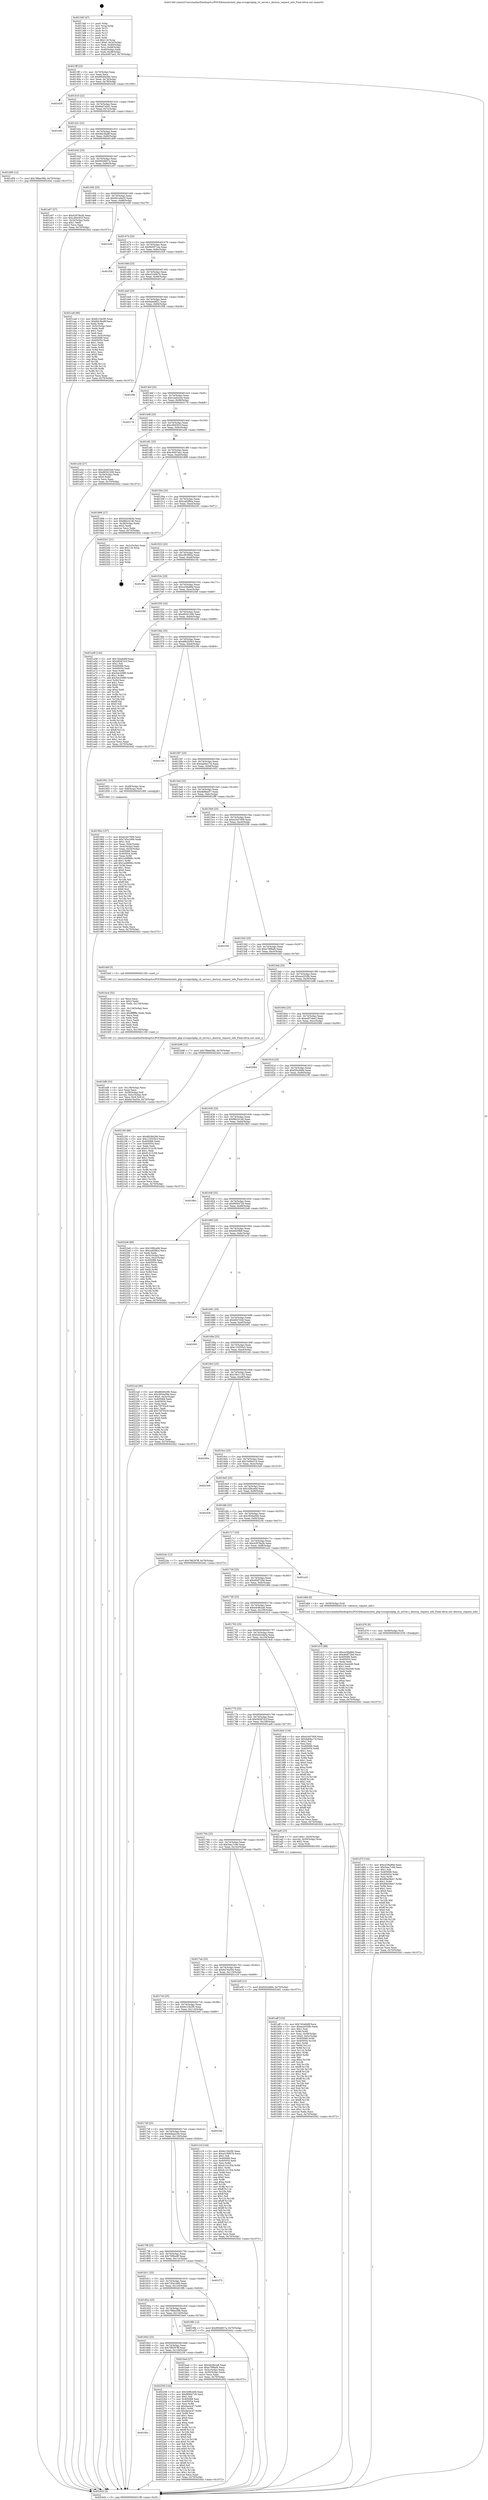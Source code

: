 digraph "0x4013d0" {
  label = "0x4013d0 (/mnt/c/Users/mathe/Desktop/tcc/POCII/binaries/extr_php-srcsapicliphp_cli_server.c_destroy_request_info_Final-ollvm.out::main(0))"
  labelloc = "t"
  node[shape=record]

  Entry [label="",width=0.3,height=0.3,shape=circle,fillcolor=black,style=filled]
  "0x4013ff" [label="{
     0x4013ff [23]\l
     | [instrs]\l
     &nbsp;&nbsp;0x4013ff \<+3\>: mov -0x70(%rbp),%eax\l
     &nbsp;&nbsp;0x401402 \<+2\>: mov %eax,%ecx\l
     &nbsp;&nbsp;0x401404 \<+6\>: sub $0x88284280,%ecx\l
     &nbsp;&nbsp;0x40140a \<+3\>: mov %eax,-0x74(%rbp)\l
     &nbsp;&nbsp;0x40140d \<+3\>: mov %ecx,-0x78(%rbp)\l
     &nbsp;&nbsp;0x401410 \<+6\>: je 0000000000402428 \<main+0x1058\>\l
  }"]
  "0x402428" [label="{
     0x402428\l
  }", style=dashed]
  "0x401416" [label="{
     0x401416 [22]\l
     | [instrs]\l
     &nbsp;&nbsp;0x401416 \<+5\>: jmp 000000000040141b \<main+0x4b\>\l
     &nbsp;&nbsp;0x40141b \<+3\>: mov -0x74(%rbp),%eax\l
     &nbsp;&nbsp;0x40141e \<+5\>: sub $0x8ad7a5d1,%eax\l
     &nbsp;&nbsp;0x401423 \<+3\>: mov %eax,-0x7c(%rbp)\l
     &nbsp;&nbsp;0x401426 \<+6\>: je 0000000000401e9c \<main+0xacc\>\l
  }"]
  Exit [label="",width=0.3,height=0.3,shape=circle,fillcolor=black,style=filled,peripheries=2]
  "0x401e9c" [label="{
     0x401e9c\l
  }", style=dashed]
  "0x40142c" [label="{
     0x40142c [22]\l
     | [instrs]\l
     &nbsp;&nbsp;0x40142c \<+5\>: jmp 0000000000401431 \<main+0x61\>\l
     &nbsp;&nbsp;0x401431 \<+3\>: mov -0x74(%rbp),%eax\l
     &nbsp;&nbsp;0x401434 \<+5\>: sub $0x8dc3ba9f,%eax\l
     &nbsp;&nbsp;0x401439 \<+3\>: mov %eax,-0x80(%rbp)\l
     &nbsp;&nbsp;0x40143c \<+6\>: je 0000000000401d09 \<main+0x939\>\l
  }"]
  "0x40185c" [label="{
     0x40185c\l
  }", style=dashed]
  "0x401d09" [label="{
     0x401d09 [12]\l
     | [instrs]\l
     &nbsp;&nbsp;0x401d09 \<+7\>: movl $0x788ee58b,-0x70(%rbp)\l
     &nbsp;&nbsp;0x401d10 \<+5\>: jmp 0000000000402442 \<main+0x1072\>\l
  }"]
  "0x401442" [label="{
     0x401442 [25]\l
     | [instrs]\l
     &nbsp;&nbsp;0x401442 \<+5\>: jmp 0000000000401447 \<main+0x77\>\l
     &nbsp;&nbsp;0x401447 \<+3\>: mov -0x74(%rbp),%eax\l
     &nbsp;&nbsp;0x40144a \<+5\>: sub $0x993d657a,%eax\l
     &nbsp;&nbsp;0x40144f \<+6\>: mov %eax,-0x84(%rbp)\l
     &nbsp;&nbsp;0x401455 \<+6\>: je 0000000000401a07 \<main+0x637\>\l
  }"]
  "0x402258" [label="{
     0x402258 [144]\l
     | [instrs]\l
     &nbsp;&nbsp;0x402258 \<+5\>: mov $0x32f6ce9d,%eax\l
     &nbsp;&nbsp;0x40225d \<+5\>: mov $0xf9564729,%ecx\l
     &nbsp;&nbsp;0x402262 \<+2\>: mov $0x1,%dl\l
     &nbsp;&nbsp;0x402264 \<+7\>: mov 0x405068,%esi\l
     &nbsp;&nbsp;0x40226b \<+7\>: mov 0x405054,%edi\l
     &nbsp;&nbsp;0x402272 \<+3\>: mov %esi,%r8d\l
     &nbsp;&nbsp;0x402275 \<+7\>: sub $0x4acec47,%r8d\l
     &nbsp;&nbsp;0x40227c \<+4\>: sub $0x1,%r8d\l
     &nbsp;&nbsp;0x402280 \<+7\>: add $0x4acec47,%r8d\l
     &nbsp;&nbsp;0x402287 \<+4\>: imul %r8d,%esi\l
     &nbsp;&nbsp;0x40228b \<+3\>: and $0x1,%esi\l
     &nbsp;&nbsp;0x40228e \<+3\>: cmp $0x0,%esi\l
     &nbsp;&nbsp;0x402291 \<+4\>: sete %r9b\l
     &nbsp;&nbsp;0x402295 \<+3\>: cmp $0xa,%edi\l
     &nbsp;&nbsp;0x402298 \<+4\>: setl %r10b\l
     &nbsp;&nbsp;0x40229c \<+3\>: mov %r9b,%r11b\l
     &nbsp;&nbsp;0x40229f \<+4\>: xor $0xff,%r11b\l
     &nbsp;&nbsp;0x4022a3 \<+3\>: mov %r10b,%bl\l
     &nbsp;&nbsp;0x4022a6 \<+3\>: xor $0xff,%bl\l
     &nbsp;&nbsp;0x4022a9 \<+3\>: xor $0x0,%dl\l
     &nbsp;&nbsp;0x4022ac \<+3\>: mov %r11b,%r14b\l
     &nbsp;&nbsp;0x4022af \<+4\>: and $0x0,%r14b\l
     &nbsp;&nbsp;0x4022b3 \<+3\>: and %dl,%r9b\l
     &nbsp;&nbsp;0x4022b6 \<+3\>: mov %bl,%r15b\l
     &nbsp;&nbsp;0x4022b9 \<+4\>: and $0x0,%r15b\l
     &nbsp;&nbsp;0x4022bd \<+3\>: and %dl,%r10b\l
     &nbsp;&nbsp;0x4022c0 \<+3\>: or %r9b,%r14b\l
     &nbsp;&nbsp;0x4022c3 \<+3\>: or %r10b,%r15b\l
     &nbsp;&nbsp;0x4022c6 \<+3\>: xor %r15b,%r14b\l
     &nbsp;&nbsp;0x4022c9 \<+3\>: or %bl,%r11b\l
     &nbsp;&nbsp;0x4022cc \<+4\>: xor $0xff,%r11b\l
     &nbsp;&nbsp;0x4022d0 \<+3\>: or $0x0,%dl\l
     &nbsp;&nbsp;0x4022d3 \<+3\>: and %dl,%r11b\l
     &nbsp;&nbsp;0x4022d6 \<+3\>: or %r11b,%r14b\l
     &nbsp;&nbsp;0x4022d9 \<+4\>: test $0x1,%r14b\l
     &nbsp;&nbsp;0x4022dd \<+3\>: cmovne %ecx,%eax\l
     &nbsp;&nbsp;0x4022e0 \<+3\>: mov %eax,-0x70(%rbp)\l
     &nbsp;&nbsp;0x4022e3 \<+5\>: jmp 0000000000402442 \<main+0x1072\>\l
  }"]
  "0x401a07" [label="{
     0x401a07 [27]\l
     | [instrs]\l
     &nbsp;&nbsp;0x401a07 \<+5\>: mov $0x42978a3b,%eax\l
     &nbsp;&nbsp;0x401a0c \<+5\>: mov $0xc494301f,%ecx\l
     &nbsp;&nbsp;0x401a11 \<+3\>: mov -0x34(%rbp),%edx\l
     &nbsp;&nbsp;0x401a14 \<+3\>: cmp $0x1,%edx\l
     &nbsp;&nbsp;0x401a17 \<+3\>: cmovl %ecx,%eax\l
     &nbsp;&nbsp;0x401a1a \<+3\>: mov %eax,-0x70(%rbp)\l
     &nbsp;&nbsp;0x401a1d \<+5\>: jmp 0000000000402442 \<main+0x1072\>\l
  }"]
  "0x40145b" [label="{
     0x40145b [25]\l
     | [instrs]\l
     &nbsp;&nbsp;0x40145b \<+5\>: jmp 0000000000401460 \<main+0x90\>\l
     &nbsp;&nbsp;0x401460 \<+3\>: mov -0x74(%rbp),%eax\l
     &nbsp;&nbsp;0x401463 \<+5\>: sub $0x9b1ebe35,%eax\l
     &nbsp;&nbsp;0x401468 \<+6\>: mov %eax,-0x88(%rbp)\l
     &nbsp;&nbsp;0x40146e \<+6\>: je 0000000000401e49 \<main+0xa79\>\l
  }"]
  "0x401d7f" [label="{
     0x401d7f [144]\l
     | [instrs]\l
     &nbsp;&nbsp;0x401d7f \<+5\>: mov $0xce38a86d,%eax\l
     &nbsp;&nbsp;0x401d84 \<+5\>: mov $0x5eac7c9d,%ecx\l
     &nbsp;&nbsp;0x401d89 \<+2\>: mov $0x1,%dl\l
     &nbsp;&nbsp;0x401d8b \<+7\>: mov 0x405068,%esi\l
     &nbsp;&nbsp;0x401d92 \<+8\>: mov 0x405054,%r8d\l
     &nbsp;&nbsp;0x401d9a \<+3\>: mov %esi,%r9d\l
     &nbsp;&nbsp;0x401d9d \<+7\>: sub $0x89a59e47,%r9d\l
     &nbsp;&nbsp;0x401da4 \<+4\>: sub $0x1,%r9d\l
     &nbsp;&nbsp;0x401da8 \<+7\>: add $0x89a59e47,%r9d\l
     &nbsp;&nbsp;0x401daf \<+4\>: imul %r9d,%esi\l
     &nbsp;&nbsp;0x401db3 \<+3\>: and $0x1,%esi\l
     &nbsp;&nbsp;0x401db6 \<+3\>: cmp $0x0,%esi\l
     &nbsp;&nbsp;0x401db9 \<+4\>: sete %r10b\l
     &nbsp;&nbsp;0x401dbd \<+4\>: cmp $0xa,%r8d\l
     &nbsp;&nbsp;0x401dc1 \<+4\>: setl %r11b\l
     &nbsp;&nbsp;0x401dc5 \<+3\>: mov %r10b,%bl\l
     &nbsp;&nbsp;0x401dc8 \<+3\>: xor $0xff,%bl\l
     &nbsp;&nbsp;0x401dcb \<+3\>: mov %r11b,%r14b\l
     &nbsp;&nbsp;0x401dce \<+4\>: xor $0xff,%r14b\l
     &nbsp;&nbsp;0x401dd2 \<+3\>: xor $0x0,%dl\l
     &nbsp;&nbsp;0x401dd5 \<+3\>: mov %bl,%r15b\l
     &nbsp;&nbsp;0x401dd8 \<+4\>: and $0x0,%r15b\l
     &nbsp;&nbsp;0x401ddc \<+3\>: and %dl,%r10b\l
     &nbsp;&nbsp;0x401ddf \<+3\>: mov %r14b,%r12b\l
     &nbsp;&nbsp;0x401de2 \<+4\>: and $0x0,%r12b\l
     &nbsp;&nbsp;0x401de6 \<+3\>: and %dl,%r11b\l
     &nbsp;&nbsp;0x401de9 \<+3\>: or %r10b,%r15b\l
     &nbsp;&nbsp;0x401dec \<+3\>: or %r11b,%r12b\l
     &nbsp;&nbsp;0x401def \<+3\>: xor %r12b,%r15b\l
     &nbsp;&nbsp;0x401df2 \<+3\>: or %r14b,%bl\l
     &nbsp;&nbsp;0x401df5 \<+3\>: xor $0xff,%bl\l
     &nbsp;&nbsp;0x401df8 \<+3\>: or $0x0,%dl\l
     &nbsp;&nbsp;0x401dfb \<+2\>: and %dl,%bl\l
     &nbsp;&nbsp;0x401dfd \<+3\>: or %bl,%r15b\l
     &nbsp;&nbsp;0x401e00 \<+4\>: test $0x1,%r15b\l
     &nbsp;&nbsp;0x401e04 \<+3\>: cmovne %ecx,%eax\l
     &nbsp;&nbsp;0x401e07 \<+3\>: mov %eax,-0x70(%rbp)\l
     &nbsp;&nbsp;0x401e0a \<+5\>: jmp 0000000000402442 \<main+0x1072\>\l
  }"]
  "0x401e49" [label="{
     0x401e49\l
  }", style=dashed]
  "0x401474" [label="{
     0x401474 [25]\l
     | [instrs]\l
     &nbsp;&nbsp;0x401474 \<+5\>: jmp 0000000000401479 \<main+0xa9\>\l
     &nbsp;&nbsp;0x401479 \<+3\>: mov -0x74(%rbp),%eax\l
     &nbsp;&nbsp;0x40147c \<+5\>: sub $0x9b2971ea,%eax\l
     &nbsp;&nbsp;0x401481 \<+6\>: mov %eax,-0x8c(%rbp)\l
     &nbsp;&nbsp;0x401487 \<+6\>: je 0000000000401f26 \<main+0xb56\>\l
  }"]
  "0x401d76" [label="{
     0x401d76 [9]\l
     | [instrs]\l
     &nbsp;&nbsp;0x401d76 \<+4\>: mov -0x58(%rbp),%rdi\l
     &nbsp;&nbsp;0x401d7a \<+5\>: call 0000000000401030 \<free@plt\>\l
     | [calls]\l
     &nbsp;&nbsp;0x401030 \{1\} (unknown)\l
  }"]
  "0x401f26" [label="{
     0x401f26\l
  }", style=dashed]
  "0x40148d" [label="{
     0x40148d [25]\l
     | [instrs]\l
     &nbsp;&nbsp;0x40148d \<+5\>: jmp 0000000000401492 \<main+0xc2\>\l
     &nbsp;&nbsp;0x401492 \<+3\>: mov -0x74(%rbp),%eax\l
     &nbsp;&nbsp;0x401495 \<+5\>: sub $0xa3160b7b,%eax\l
     &nbsp;&nbsp;0x40149a \<+6\>: mov %eax,-0x90(%rbp)\l
     &nbsp;&nbsp;0x4014a0 \<+6\>: je 0000000000401ca9 \<main+0x8d9\>\l
  }"]
  "0x401bf8" [label="{
     0x401bf8 [33]\l
     | [instrs]\l
     &nbsp;&nbsp;0x401bf8 \<+6\>: mov -0x138(%rbp),%ecx\l
     &nbsp;&nbsp;0x401bfe \<+3\>: imul %eax,%ecx\l
     &nbsp;&nbsp;0x401c01 \<+4\>: mov -0x58(%rbp),%r8\l
     &nbsp;&nbsp;0x401c05 \<+4\>: movslq -0x5c(%rbp),%r9\l
     &nbsp;&nbsp;0x401c09 \<+4\>: mov %ecx,(%r8,%r9,4)\l
     &nbsp;&nbsp;0x401c0d \<+7\>: movl $0x6a76a55e,-0x70(%rbp)\l
     &nbsp;&nbsp;0x401c14 \<+5\>: jmp 0000000000402442 \<main+0x1072\>\l
  }"]
  "0x401ca9" [label="{
     0x401ca9 [96]\l
     | [instrs]\l
     &nbsp;&nbsp;0x401ca9 \<+5\>: mov $0x6c15b2f0,%eax\l
     &nbsp;&nbsp;0x401cae \<+5\>: mov $0x8dc3ba9f,%ecx\l
     &nbsp;&nbsp;0x401cb3 \<+2\>: xor %edx,%edx\l
     &nbsp;&nbsp;0x401cb5 \<+3\>: mov -0x5c(%rbp),%esi\l
     &nbsp;&nbsp;0x401cb8 \<+2\>: mov %edx,%edi\l
     &nbsp;&nbsp;0x401cba \<+3\>: sub $0x1,%edi\l
     &nbsp;&nbsp;0x401cbd \<+2\>: sub %edi,%esi\l
     &nbsp;&nbsp;0x401cbf \<+3\>: mov %esi,-0x5c(%rbp)\l
     &nbsp;&nbsp;0x401cc2 \<+7\>: mov 0x405068,%esi\l
     &nbsp;&nbsp;0x401cc9 \<+7\>: mov 0x405054,%edi\l
     &nbsp;&nbsp;0x401cd0 \<+3\>: sub $0x1,%edx\l
     &nbsp;&nbsp;0x401cd3 \<+3\>: mov %esi,%r8d\l
     &nbsp;&nbsp;0x401cd6 \<+3\>: add %edx,%r8d\l
     &nbsp;&nbsp;0x401cd9 \<+4\>: imul %r8d,%esi\l
     &nbsp;&nbsp;0x401cdd \<+3\>: and $0x1,%esi\l
     &nbsp;&nbsp;0x401ce0 \<+3\>: cmp $0x0,%esi\l
     &nbsp;&nbsp;0x401ce3 \<+4\>: sete %r9b\l
     &nbsp;&nbsp;0x401ce7 \<+3\>: cmp $0xa,%edi\l
     &nbsp;&nbsp;0x401cea \<+4\>: setl %r10b\l
     &nbsp;&nbsp;0x401cee \<+3\>: mov %r9b,%r11b\l
     &nbsp;&nbsp;0x401cf1 \<+3\>: and %r10b,%r11b\l
     &nbsp;&nbsp;0x401cf4 \<+3\>: xor %r10b,%r9b\l
     &nbsp;&nbsp;0x401cf7 \<+3\>: or %r9b,%r11b\l
     &nbsp;&nbsp;0x401cfa \<+4\>: test $0x1,%r11b\l
     &nbsp;&nbsp;0x401cfe \<+3\>: cmovne %ecx,%eax\l
     &nbsp;&nbsp;0x401d01 \<+3\>: mov %eax,-0x70(%rbp)\l
     &nbsp;&nbsp;0x401d04 \<+5\>: jmp 0000000000402442 \<main+0x1072\>\l
  }"]
  "0x4014a6" [label="{
     0x4014a6 [25]\l
     | [instrs]\l
     &nbsp;&nbsp;0x4014a6 \<+5\>: jmp 00000000004014ab \<main+0xdb\>\l
     &nbsp;&nbsp;0x4014ab \<+3\>: mov -0x74(%rbp),%eax\l
     &nbsp;&nbsp;0x4014ae \<+5\>: sub $0xbaed4f21,%eax\l
     &nbsp;&nbsp;0x4014b3 \<+6\>: mov %eax,-0x94(%rbp)\l
     &nbsp;&nbsp;0x4014b9 \<+6\>: je 0000000000401f0b \<main+0xb3b\>\l
  }"]
  "0x401bc4" [label="{
     0x401bc4 [52]\l
     | [instrs]\l
     &nbsp;&nbsp;0x401bc4 \<+2\>: xor %ecx,%ecx\l
     &nbsp;&nbsp;0x401bc6 \<+5\>: mov $0x2,%edx\l
     &nbsp;&nbsp;0x401bcb \<+6\>: mov %edx,-0x134(%rbp)\l
     &nbsp;&nbsp;0x401bd1 \<+1\>: cltd\l
     &nbsp;&nbsp;0x401bd2 \<+6\>: mov -0x134(%rbp),%esi\l
     &nbsp;&nbsp;0x401bd8 \<+2\>: idiv %esi\l
     &nbsp;&nbsp;0x401bda \<+6\>: imul $0xfffffffe,%edx,%edx\l
     &nbsp;&nbsp;0x401be0 \<+2\>: mov %ecx,%edi\l
     &nbsp;&nbsp;0x401be2 \<+2\>: sub %edx,%edi\l
     &nbsp;&nbsp;0x401be4 \<+2\>: mov %ecx,%edx\l
     &nbsp;&nbsp;0x401be6 \<+3\>: sub $0x1,%edx\l
     &nbsp;&nbsp;0x401be9 \<+2\>: add %edx,%edi\l
     &nbsp;&nbsp;0x401beb \<+2\>: sub %edi,%ecx\l
     &nbsp;&nbsp;0x401bed \<+6\>: mov %ecx,-0x138(%rbp)\l
     &nbsp;&nbsp;0x401bf3 \<+5\>: call 0000000000401160 \<next_i\>\l
     | [calls]\l
     &nbsp;&nbsp;0x401160 \{1\} (/mnt/c/Users/mathe/Desktop/tcc/POCII/binaries/extr_php-srcsapicliphp_cli_server.c_destroy_request_info_Final-ollvm.out::next_i)\l
  }"]
  "0x401f0b" [label="{
     0x401f0b\l
  }", style=dashed]
  "0x4014bf" [label="{
     0x4014bf [25]\l
     | [instrs]\l
     &nbsp;&nbsp;0x4014bf \<+5\>: jmp 00000000004014c4 \<main+0xf4\>\l
     &nbsp;&nbsp;0x4014c4 \<+3\>: mov -0x74(%rbp),%eax\l
     &nbsp;&nbsp;0x4014c7 \<+5\>: sub $0xc2ed22e4,%eax\l
     &nbsp;&nbsp;0x4014cc \<+6\>: mov %eax,-0x98(%rbp)\l
     &nbsp;&nbsp;0x4014d2 \<+6\>: je 0000000000402178 \<main+0xda8\>\l
  }"]
  "0x401843" [label="{
     0x401843 [25]\l
     | [instrs]\l
     &nbsp;&nbsp;0x401843 \<+5\>: jmp 0000000000401848 \<main+0x478\>\l
     &nbsp;&nbsp;0x401848 \<+3\>: mov -0x74(%rbp),%eax\l
     &nbsp;&nbsp;0x40184b \<+5\>: sub $0x796297ff,%eax\l
     &nbsp;&nbsp;0x401850 \<+6\>: mov %eax,-0x128(%rbp)\l
     &nbsp;&nbsp;0x401856 \<+6\>: je 0000000000402258 \<main+0xe88\>\l
  }"]
  "0x402178" [label="{
     0x402178\l
  }", style=dashed]
  "0x4014d8" [label="{
     0x4014d8 [25]\l
     | [instrs]\l
     &nbsp;&nbsp;0x4014d8 \<+5\>: jmp 00000000004014dd \<main+0x10d\>\l
     &nbsp;&nbsp;0x4014dd \<+3\>: mov -0x74(%rbp),%eax\l
     &nbsp;&nbsp;0x4014e0 \<+5\>: sub $0xc494301f,%eax\l
     &nbsp;&nbsp;0x4014e5 \<+6\>: mov %eax,-0x9c(%rbp)\l
     &nbsp;&nbsp;0x4014eb \<+6\>: je 0000000000401a3d \<main+0x66d\>\l
  }"]
  "0x401ba4" [label="{
     0x401ba4 [27]\l
     | [instrs]\l
     &nbsp;&nbsp;0x401ba4 \<+5\>: mov $0x4dc9b2a8,%eax\l
     &nbsp;&nbsp;0x401ba9 \<+5\>: mov $0xe79f8af4,%ecx\l
     &nbsp;&nbsp;0x401bae \<+3\>: mov -0x5c(%rbp),%edx\l
     &nbsp;&nbsp;0x401bb1 \<+3\>: cmp -0x50(%rbp),%edx\l
     &nbsp;&nbsp;0x401bb4 \<+3\>: cmovl %ecx,%eax\l
     &nbsp;&nbsp;0x401bb7 \<+3\>: mov %eax,-0x70(%rbp)\l
     &nbsp;&nbsp;0x401bba \<+5\>: jmp 0000000000402442 \<main+0x1072\>\l
  }"]
  "0x401a3d" [label="{
     0x401a3d [27]\l
     | [instrs]\l
     &nbsp;&nbsp;0x401a3d \<+5\>: mov $0xc2ed22e4,%eax\l
     &nbsp;&nbsp;0x401a42 \<+5\>: mov $0xd9341206,%ecx\l
     &nbsp;&nbsp;0x401a47 \<+3\>: mov -0x34(%rbp),%edx\l
     &nbsp;&nbsp;0x401a4a \<+3\>: cmp $0x0,%edx\l
     &nbsp;&nbsp;0x401a4d \<+3\>: cmove %ecx,%eax\l
     &nbsp;&nbsp;0x401a50 \<+3\>: mov %eax,-0x70(%rbp)\l
     &nbsp;&nbsp;0x401a53 \<+5\>: jmp 0000000000402442 \<main+0x1072\>\l
  }"]
  "0x4014f1" [label="{
     0x4014f1 [25]\l
     | [instrs]\l
     &nbsp;&nbsp;0x4014f1 \<+5\>: jmp 00000000004014f6 \<main+0x126\>\l
     &nbsp;&nbsp;0x4014f6 \<+3\>: mov -0x74(%rbp),%eax\l
     &nbsp;&nbsp;0x4014f9 \<+5\>: sub $0xc9407ae2,%eax\l
     &nbsp;&nbsp;0x4014fe \<+6\>: mov %eax,-0xa0(%rbp)\l
     &nbsp;&nbsp;0x401504 \<+6\>: je 0000000000401898 \<main+0x4c8\>\l
  }"]
  "0x401aff" [label="{
     0x401aff [153]\l
     | [instrs]\l
     &nbsp;&nbsp;0x401aff \<+5\>: mov $0x7d2a649f,%ecx\l
     &nbsp;&nbsp;0x401b04 \<+5\>: mov $0xeca552fb,%edx\l
     &nbsp;&nbsp;0x401b09 \<+3\>: mov $0x1,%sil\l
     &nbsp;&nbsp;0x401b0c \<+3\>: xor %r8d,%r8d\l
     &nbsp;&nbsp;0x401b0f \<+4\>: mov %rax,-0x58(%rbp)\l
     &nbsp;&nbsp;0x401b13 \<+7\>: movl $0x0,-0x5c(%rbp)\l
     &nbsp;&nbsp;0x401b1a \<+8\>: mov 0x405068,%r9d\l
     &nbsp;&nbsp;0x401b22 \<+8\>: mov 0x405054,%r10d\l
     &nbsp;&nbsp;0x401b2a \<+4\>: sub $0x1,%r8d\l
     &nbsp;&nbsp;0x401b2e \<+3\>: mov %r9d,%r11d\l
     &nbsp;&nbsp;0x401b31 \<+3\>: add %r8d,%r11d\l
     &nbsp;&nbsp;0x401b34 \<+4\>: imul %r11d,%r9d\l
     &nbsp;&nbsp;0x401b38 \<+4\>: and $0x1,%r9d\l
     &nbsp;&nbsp;0x401b3c \<+4\>: cmp $0x0,%r9d\l
     &nbsp;&nbsp;0x401b40 \<+3\>: sete %bl\l
     &nbsp;&nbsp;0x401b43 \<+4\>: cmp $0xa,%r10d\l
     &nbsp;&nbsp;0x401b47 \<+4\>: setl %r14b\l
     &nbsp;&nbsp;0x401b4b \<+3\>: mov %bl,%r15b\l
     &nbsp;&nbsp;0x401b4e \<+4\>: xor $0xff,%r15b\l
     &nbsp;&nbsp;0x401b52 \<+3\>: mov %r14b,%r12b\l
     &nbsp;&nbsp;0x401b55 \<+4\>: xor $0xff,%r12b\l
     &nbsp;&nbsp;0x401b59 \<+4\>: xor $0x1,%sil\l
     &nbsp;&nbsp;0x401b5d \<+3\>: mov %r15b,%r13b\l
     &nbsp;&nbsp;0x401b60 \<+4\>: and $0xff,%r13b\l
     &nbsp;&nbsp;0x401b64 \<+3\>: and %sil,%bl\l
     &nbsp;&nbsp;0x401b67 \<+3\>: mov %r12b,%al\l
     &nbsp;&nbsp;0x401b6a \<+2\>: and $0xff,%al\l
     &nbsp;&nbsp;0x401b6c \<+3\>: and %sil,%r14b\l
     &nbsp;&nbsp;0x401b6f \<+3\>: or %bl,%r13b\l
     &nbsp;&nbsp;0x401b72 \<+3\>: or %r14b,%al\l
     &nbsp;&nbsp;0x401b75 \<+3\>: xor %al,%r13b\l
     &nbsp;&nbsp;0x401b78 \<+3\>: or %r12b,%r15b\l
     &nbsp;&nbsp;0x401b7b \<+4\>: xor $0xff,%r15b\l
     &nbsp;&nbsp;0x401b7f \<+4\>: or $0x1,%sil\l
     &nbsp;&nbsp;0x401b83 \<+3\>: and %sil,%r15b\l
     &nbsp;&nbsp;0x401b86 \<+3\>: or %r15b,%r13b\l
     &nbsp;&nbsp;0x401b89 \<+4\>: test $0x1,%r13b\l
     &nbsp;&nbsp;0x401b8d \<+3\>: cmovne %edx,%ecx\l
     &nbsp;&nbsp;0x401b90 \<+3\>: mov %ecx,-0x70(%rbp)\l
     &nbsp;&nbsp;0x401b93 \<+5\>: jmp 0000000000402442 \<main+0x1072\>\l
  }"]
  "0x401898" [label="{
     0x401898 [27]\l
     | [instrs]\l
     &nbsp;&nbsp;0x401898 \<+5\>: mov $0x54434b0a,%eax\l
     &nbsp;&nbsp;0x40189d \<+5\>: mov $0xf8b24146,%ecx\l
     &nbsp;&nbsp;0x4018a2 \<+3\>: mov -0x38(%rbp),%edx\l
     &nbsp;&nbsp;0x4018a5 \<+3\>: cmp $0x2,%edx\l
     &nbsp;&nbsp;0x4018a8 \<+3\>: cmovne %ecx,%eax\l
     &nbsp;&nbsp;0x4018ab \<+3\>: mov %eax,-0x70(%rbp)\l
     &nbsp;&nbsp;0x4018ae \<+5\>: jmp 0000000000402442 \<main+0x1072\>\l
  }"]
  "0x40150a" [label="{
     0x40150a [25]\l
     | [instrs]\l
     &nbsp;&nbsp;0x40150a \<+5\>: jmp 000000000040150f \<main+0x13f\>\l
     &nbsp;&nbsp;0x40150f \<+3\>: mov -0x74(%rbp),%eax\l
     &nbsp;&nbsp;0x401512 \<+5\>: sub $0xca82f8ca,%eax\l
     &nbsp;&nbsp;0x401517 \<+6\>: mov %eax,-0xa4(%rbp)\l
     &nbsp;&nbsp;0x40151d \<+6\>: je 0000000000402341 \<main+0xf71\>\l
  }"]
  "0x402442" [label="{
     0x402442 [5]\l
     | [instrs]\l
     &nbsp;&nbsp;0x402442 \<+5\>: jmp 00000000004013ff \<main+0x2f\>\l
  }"]
  "0x4013d0" [label="{
     0x4013d0 [47]\l
     | [instrs]\l
     &nbsp;&nbsp;0x4013d0 \<+1\>: push %rbp\l
     &nbsp;&nbsp;0x4013d1 \<+3\>: mov %rsp,%rbp\l
     &nbsp;&nbsp;0x4013d4 \<+2\>: push %r15\l
     &nbsp;&nbsp;0x4013d6 \<+2\>: push %r14\l
     &nbsp;&nbsp;0x4013d8 \<+2\>: push %r13\l
     &nbsp;&nbsp;0x4013da \<+2\>: push %r12\l
     &nbsp;&nbsp;0x4013dc \<+1\>: push %rbx\l
     &nbsp;&nbsp;0x4013dd \<+7\>: sub $0x118,%rsp\l
     &nbsp;&nbsp;0x4013e4 \<+7\>: movl $0x0,-0x3c(%rbp)\l
     &nbsp;&nbsp;0x4013eb \<+3\>: mov %edi,-0x40(%rbp)\l
     &nbsp;&nbsp;0x4013ee \<+4\>: mov %rsi,-0x48(%rbp)\l
     &nbsp;&nbsp;0x4013f2 \<+3\>: mov -0x40(%rbp),%edi\l
     &nbsp;&nbsp;0x4013f5 \<+3\>: mov %edi,-0x38(%rbp)\l
     &nbsp;&nbsp;0x4013f8 \<+7\>: movl $0xc9407ae2,-0x70(%rbp)\l
  }"]
  "0x40182a" [label="{
     0x40182a [25]\l
     | [instrs]\l
     &nbsp;&nbsp;0x40182a \<+5\>: jmp 000000000040182f \<main+0x45f\>\l
     &nbsp;&nbsp;0x40182f \<+3\>: mov -0x74(%rbp),%eax\l
     &nbsp;&nbsp;0x401832 \<+5\>: sub $0x788ee58b,%eax\l
     &nbsp;&nbsp;0x401837 \<+6\>: mov %eax,-0x124(%rbp)\l
     &nbsp;&nbsp;0x40183d \<+6\>: je 0000000000401ba4 \<main+0x7d4\>\l
  }"]
  "0x402341" [label="{
     0x402341 [21]\l
     | [instrs]\l
     &nbsp;&nbsp;0x402341 \<+3\>: mov -0x2c(%rbp),%eax\l
     &nbsp;&nbsp;0x402344 \<+7\>: add $0x118,%rsp\l
     &nbsp;&nbsp;0x40234b \<+1\>: pop %rbx\l
     &nbsp;&nbsp;0x40234c \<+2\>: pop %r12\l
     &nbsp;&nbsp;0x40234e \<+2\>: pop %r13\l
     &nbsp;&nbsp;0x402350 \<+2\>: pop %r14\l
     &nbsp;&nbsp;0x402352 \<+2\>: pop %r15\l
     &nbsp;&nbsp;0x402354 \<+1\>: pop %rbp\l
     &nbsp;&nbsp;0x402355 \<+1\>: ret\l
  }"]
  "0x401523" [label="{
     0x401523 [25]\l
     | [instrs]\l
     &nbsp;&nbsp;0x401523 \<+5\>: jmp 0000000000401528 \<main+0x158\>\l
     &nbsp;&nbsp;0x401528 \<+3\>: mov -0x74(%rbp),%eax\l
     &nbsp;&nbsp;0x40152b \<+5\>: sub $0xcd63f85a,%eax\l
     &nbsp;&nbsp;0x401530 \<+6\>: mov %eax,-0xa8(%rbp)\l
     &nbsp;&nbsp;0x401536 \<+6\>: je 000000000040216c \<main+0xd9c\>\l
  }"]
  "0x4019fb" [label="{
     0x4019fb [12]\l
     | [instrs]\l
     &nbsp;&nbsp;0x4019fb \<+7\>: movl $0x993d657a,-0x70(%rbp)\l
     &nbsp;&nbsp;0x401a02 \<+5\>: jmp 0000000000402442 \<main+0x1072\>\l
  }"]
  "0x40216c" [label="{
     0x40216c\l
  }", style=dashed]
  "0x40153c" [label="{
     0x40153c [25]\l
     | [instrs]\l
     &nbsp;&nbsp;0x40153c \<+5\>: jmp 0000000000401541 \<main+0x171\>\l
     &nbsp;&nbsp;0x401541 \<+3\>: mov -0x74(%rbp),%eax\l
     &nbsp;&nbsp;0x401544 \<+5\>: sub $0xce38a86d,%eax\l
     &nbsp;&nbsp;0x401549 \<+6\>: mov %eax,-0xac(%rbp)\l
     &nbsp;&nbsp;0x40154f \<+6\>: je 00000000004023bf \<main+0xfef\>\l
  }"]
  "0x401811" [label="{
     0x401811 [25]\l
     | [instrs]\l
     &nbsp;&nbsp;0x401811 \<+5\>: jmp 0000000000401816 \<main+0x446\>\l
     &nbsp;&nbsp;0x401816 \<+3\>: mov -0x74(%rbp),%eax\l
     &nbsp;&nbsp;0x401819 \<+5\>: sub $0x745a1066,%eax\l
     &nbsp;&nbsp;0x40181e \<+6\>: mov %eax,-0x120(%rbp)\l
     &nbsp;&nbsp;0x401824 \<+6\>: je 00000000004019fb \<main+0x62b\>\l
  }"]
  "0x4023bf" [label="{
     0x4023bf\l
  }", style=dashed]
  "0x401555" [label="{
     0x401555 [25]\l
     | [instrs]\l
     &nbsp;&nbsp;0x401555 \<+5\>: jmp 000000000040155a \<main+0x18a\>\l
     &nbsp;&nbsp;0x40155a \<+3\>: mov -0x74(%rbp),%eax\l
     &nbsp;&nbsp;0x40155d \<+5\>: sub $0xd9341206,%eax\l
     &nbsp;&nbsp;0x401562 \<+6\>: mov %eax,-0xb0(%rbp)\l
     &nbsp;&nbsp;0x401568 \<+6\>: je 0000000000401a58 \<main+0x688\>\l
  }"]
  "0x401f73" [label="{
     0x401f73\l
  }", style=dashed]
  "0x401a58" [label="{
     0x401a58 [144]\l
     | [instrs]\l
     &nbsp;&nbsp;0x401a58 \<+5\>: mov $0x7d2a649f,%eax\l
     &nbsp;&nbsp;0x401a5d \<+5\>: mov $0x58287d1f,%ecx\l
     &nbsp;&nbsp;0x401a62 \<+2\>: mov $0x1,%dl\l
     &nbsp;&nbsp;0x401a64 \<+7\>: mov 0x405068,%esi\l
     &nbsp;&nbsp;0x401a6b \<+7\>: mov 0x405054,%edi\l
     &nbsp;&nbsp;0x401a72 \<+3\>: mov %esi,%r8d\l
     &nbsp;&nbsp;0x401a75 \<+7\>: sub $0x5dc209f0,%r8d\l
     &nbsp;&nbsp;0x401a7c \<+4\>: sub $0x1,%r8d\l
     &nbsp;&nbsp;0x401a80 \<+7\>: add $0x5dc209f0,%r8d\l
     &nbsp;&nbsp;0x401a87 \<+4\>: imul %r8d,%esi\l
     &nbsp;&nbsp;0x401a8b \<+3\>: and $0x1,%esi\l
     &nbsp;&nbsp;0x401a8e \<+3\>: cmp $0x0,%esi\l
     &nbsp;&nbsp;0x401a91 \<+4\>: sete %r9b\l
     &nbsp;&nbsp;0x401a95 \<+3\>: cmp $0xa,%edi\l
     &nbsp;&nbsp;0x401a98 \<+4\>: setl %r10b\l
     &nbsp;&nbsp;0x401a9c \<+3\>: mov %r9b,%r11b\l
     &nbsp;&nbsp;0x401a9f \<+4\>: xor $0xff,%r11b\l
     &nbsp;&nbsp;0x401aa3 \<+3\>: mov %r10b,%bl\l
     &nbsp;&nbsp;0x401aa6 \<+3\>: xor $0xff,%bl\l
     &nbsp;&nbsp;0x401aa9 \<+3\>: xor $0x0,%dl\l
     &nbsp;&nbsp;0x401aac \<+3\>: mov %r11b,%r14b\l
     &nbsp;&nbsp;0x401aaf \<+4\>: and $0x0,%r14b\l
     &nbsp;&nbsp;0x401ab3 \<+3\>: and %dl,%r9b\l
     &nbsp;&nbsp;0x401ab6 \<+3\>: mov %bl,%r15b\l
     &nbsp;&nbsp;0x401ab9 \<+4\>: and $0x0,%r15b\l
     &nbsp;&nbsp;0x401abd \<+3\>: and %dl,%r10b\l
     &nbsp;&nbsp;0x401ac0 \<+3\>: or %r9b,%r14b\l
     &nbsp;&nbsp;0x401ac3 \<+3\>: or %r10b,%r15b\l
     &nbsp;&nbsp;0x401ac6 \<+3\>: xor %r15b,%r14b\l
     &nbsp;&nbsp;0x401ac9 \<+3\>: or %bl,%r11b\l
     &nbsp;&nbsp;0x401acc \<+4\>: xor $0xff,%r11b\l
     &nbsp;&nbsp;0x401ad0 \<+3\>: or $0x0,%dl\l
     &nbsp;&nbsp;0x401ad3 \<+3\>: and %dl,%r11b\l
     &nbsp;&nbsp;0x401ad6 \<+3\>: or %r11b,%r14b\l
     &nbsp;&nbsp;0x401ad9 \<+4\>: test $0x1,%r14b\l
     &nbsp;&nbsp;0x401add \<+3\>: cmovne %ecx,%eax\l
     &nbsp;&nbsp;0x401ae0 \<+3\>: mov %eax,-0x70(%rbp)\l
     &nbsp;&nbsp;0x401ae3 \<+5\>: jmp 0000000000402442 \<main+0x1072\>\l
  }"]
  "0x40156e" [label="{
     0x40156e [25]\l
     | [instrs]\l
     &nbsp;&nbsp;0x40156e \<+5\>: jmp 0000000000401573 \<main+0x1a3\>\l
     &nbsp;&nbsp;0x401573 \<+3\>: mov -0x74(%rbp),%eax\l
     &nbsp;&nbsp;0x401576 \<+5\>: sub $0xd9b2b5b3,%eax\l
     &nbsp;&nbsp;0x40157b \<+6\>: mov %eax,-0xb4(%rbp)\l
     &nbsp;&nbsp;0x401581 \<+6\>: je 0000000000402184 \<main+0xdb4\>\l
  }"]
  "0x4017f8" [label="{
     0x4017f8 [25]\l
     | [instrs]\l
     &nbsp;&nbsp;0x4017f8 \<+5\>: jmp 00000000004017fd \<main+0x42d\>\l
     &nbsp;&nbsp;0x4017fd \<+3\>: mov -0x74(%rbp),%eax\l
     &nbsp;&nbsp;0x401800 \<+5\>: sub $0x70f9ce9f,%eax\l
     &nbsp;&nbsp;0x401805 \<+6\>: mov %eax,-0x11c(%rbp)\l
     &nbsp;&nbsp;0x40180b \<+6\>: je 0000000000401f73 \<main+0xba3\>\l
  }"]
  "0x402184" [label="{
     0x402184\l
  }", style=dashed]
  "0x401587" [label="{
     0x401587 [25]\l
     | [instrs]\l
     &nbsp;&nbsp;0x401587 \<+5\>: jmp 000000000040158c \<main+0x1bc\>\l
     &nbsp;&nbsp;0x40158c \<+3\>: mov -0x74(%rbp),%eax\l
     &nbsp;&nbsp;0x40158f \<+5\>: sub $0xdab9a17d,%eax\l
     &nbsp;&nbsp;0x401594 \<+6\>: mov %eax,-0xb8(%rbp)\l
     &nbsp;&nbsp;0x40159a \<+6\>: je 0000000000401951 \<main+0x581\>\l
  }"]
  "0x4020fd" [label="{
     0x4020fd\l
  }", style=dashed]
  "0x401951" [label="{
     0x401951 [13]\l
     | [instrs]\l
     &nbsp;&nbsp;0x401951 \<+4\>: mov -0x48(%rbp),%rax\l
     &nbsp;&nbsp;0x401955 \<+4\>: mov 0x8(%rax),%rdi\l
     &nbsp;&nbsp;0x401959 \<+5\>: call 0000000000401060 \<atoi@plt\>\l
     | [calls]\l
     &nbsp;&nbsp;0x401060 \{1\} (unknown)\l
  }"]
  "0x4015a0" [label="{
     0x4015a0 [25]\l
     | [instrs]\l
     &nbsp;&nbsp;0x4015a0 \<+5\>: jmp 00000000004015a5 \<main+0x1d5\>\l
     &nbsp;&nbsp;0x4015a5 \<+3\>: mov -0x74(%rbp),%eax\l
     &nbsp;&nbsp;0x4015a8 \<+5\>: sub $0xdbf8ae57,%eax\l
     &nbsp;&nbsp;0x4015ad \<+6\>: mov %eax,-0xbc(%rbp)\l
     &nbsp;&nbsp;0x4015b3 \<+6\>: je 0000000000401ff9 \<main+0xc29\>\l
  }"]
  "0x4017df" [label="{
     0x4017df [25]\l
     | [instrs]\l
     &nbsp;&nbsp;0x4017df \<+5\>: jmp 00000000004017e4 \<main+0x414\>\l
     &nbsp;&nbsp;0x4017e4 \<+3\>: mov -0x74(%rbp),%eax\l
     &nbsp;&nbsp;0x4017e7 \<+5\>: sub $0x6deaa23b,%eax\l
     &nbsp;&nbsp;0x4017ec \<+6\>: mov %eax,-0x118(%rbp)\l
     &nbsp;&nbsp;0x4017f2 \<+6\>: je 00000000004020fd \<main+0xd2d\>\l
  }"]
  "0x401ff9" [label="{
     0x401ff9\l
  }", style=dashed]
  "0x4015b9" [label="{
     0x4015b9 [25]\l
     | [instrs]\l
     &nbsp;&nbsp;0x4015b9 \<+5\>: jmp 00000000004015be \<main+0x1ee\>\l
     &nbsp;&nbsp;0x4015be \<+3\>: mov -0x74(%rbp),%eax\l
     &nbsp;&nbsp;0x4015c1 \<+5\>: sub $0xe2447009,%eax\l
     &nbsp;&nbsp;0x4015c6 \<+6\>: mov %eax,-0xc0(%rbp)\l
     &nbsp;&nbsp;0x4015cc \<+6\>: je 0000000000402356 \<main+0xf86\>\l
  }"]
  "0x4023a0" [label="{
     0x4023a0\l
  }", style=dashed]
  "0x402356" [label="{
     0x402356\l
  }", style=dashed]
  "0x4015d2" [label="{
     0x4015d2 [25]\l
     | [instrs]\l
     &nbsp;&nbsp;0x4015d2 \<+5\>: jmp 00000000004015d7 \<main+0x207\>\l
     &nbsp;&nbsp;0x4015d7 \<+3\>: mov -0x74(%rbp),%eax\l
     &nbsp;&nbsp;0x4015da \<+5\>: sub $0xe79f8af4,%eax\l
     &nbsp;&nbsp;0x4015df \<+6\>: mov %eax,-0xc4(%rbp)\l
     &nbsp;&nbsp;0x4015e5 \<+6\>: je 0000000000401bbf \<main+0x7ef\>\l
  }"]
  "0x4017c6" [label="{
     0x4017c6 [25]\l
     | [instrs]\l
     &nbsp;&nbsp;0x4017c6 \<+5\>: jmp 00000000004017cb \<main+0x3fb\>\l
     &nbsp;&nbsp;0x4017cb \<+3\>: mov -0x74(%rbp),%eax\l
     &nbsp;&nbsp;0x4017ce \<+5\>: sub $0x6c15b2f0,%eax\l
     &nbsp;&nbsp;0x4017d3 \<+6\>: mov %eax,-0x114(%rbp)\l
     &nbsp;&nbsp;0x4017d9 \<+6\>: je 00000000004023a0 \<main+0xfd0\>\l
  }"]
  "0x401bbf" [label="{
     0x401bbf [5]\l
     | [instrs]\l
     &nbsp;&nbsp;0x401bbf \<+5\>: call 0000000000401160 \<next_i\>\l
     | [calls]\l
     &nbsp;&nbsp;0x401160 \{1\} (/mnt/c/Users/mathe/Desktop/tcc/POCII/binaries/extr_php-srcsapicliphp_cli_server.c_destroy_request_info_Final-ollvm.out::next_i)\l
  }"]
  "0x4015eb" [label="{
     0x4015eb [25]\l
     | [instrs]\l
     &nbsp;&nbsp;0x4015eb \<+5\>: jmp 00000000004015f0 \<main+0x220\>\l
     &nbsp;&nbsp;0x4015f0 \<+3\>: mov -0x74(%rbp),%eax\l
     &nbsp;&nbsp;0x4015f3 \<+5\>: sub $0xeca552fb,%eax\l
     &nbsp;&nbsp;0x4015f8 \<+6\>: mov %eax,-0xc8(%rbp)\l
     &nbsp;&nbsp;0x4015fe \<+6\>: je 0000000000401b98 \<main+0x7c8\>\l
  }"]
  "0x401c19" [label="{
     0x401c19 [144]\l
     | [instrs]\l
     &nbsp;&nbsp;0x401c19 \<+5\>: mov $0x6c15b2f0,%eax\l
     &nbsp;&nbsp;0x401c1e \<+5\>: mov $0xa3160b7b,%ecx\l
     &nbsp;&nbsp;0x401c23 \<+2\>: mov $0x1,%dl\l
     &nbsp;&nbsp;0x401c25 \<+7\>: mov 0x405068,%esi\l
     &nbsp;&nbsp;0x401c2c \<+7\>: mov 0x405054,%edi\l
     &nbsp;&nbsp;0x401c33 \<+3\>: mov %esi,%r8d\l
     &nbsp;&nbsp;0x401c36 \<+7\>: add $0x4c141354,%r8d\l
     &nbsp;&nbsp;0x401c3d \<+4\>: sub $0x1,%r8d\l
     &nbsp;&nbsp;0x401c41 \<+7\>: sub $0x4c141354,%r8d\l
     &nbsp;&nbsp;0x401c48 \<+4\>: imul %r8d,%esi\l
     &nbsp;&nbsp;0x401c4c \<+3\>: and $0x1,%esi\l
     &nbsp;&nbsp;0x401c4f \<+3\>: cmp $0x0,%esi\l
     &nbsp;&nbsp;0x401c52 \<+4\>: sete %r9b\l
     &nbsp;&nbsp;0x401c56 \<+3\>: cmp $0xa,%edi\l
     &nbsp;&nbsp;0x401c59 \<+4\>: setl %r10b\l
     &nbsp;&nbsp;0x401c5d \<+3\>: mov %r9b,%r11b\l
     &nbsp;&nbsp;0x401c60 \<+4\>: xor $0xff,%r11b\l
     &nbsp;&nbsp;0x401c64 \<+3\>: mov %r10b,%bl\l
     &nbsp;&nbsp;0x401c67 \<+3\>: xor $0xff,%bl\l
     &nbsp;&nbsp;0x401c6a \<+3\>: xor $0x1,%dl\l
     &nbsp;&nbsp;0x401c6d \<+3\>: mov %r11b,%r14b\l
     &nbsp;&nbsp;0x401c70 \<+4\>: and $0xff,%r14b\l
     &nbsp;&nbsp;0x401c74 \<+3\>: and %dl,%r9b\l
     &nbsp;&nbsp;0x401c77 \<+3\>: mov %bl,%r15b\l
     &nbsp;&nbsp;0x401c7a \<+4\>: and $0xff,%r15b\l
     &nbsp;&nbsp;0x401c7e \<+3\>: and %dl,%r10b\l
     &nbsp;&nbsp;0x401c81 \<+3\>: or %r9b,%r14b\l
     &nbsp;&nbsp;0x401c84 \<+3\>: or %r10b,%r15b\l
     &nbsp;&nbsp;0x401c87 \<+3\>: xor %r15b,%r14b\l
     &nbsp;&nbsp;0x401c8a \<+3\>: or %bl,%r11b\l
     &nbsp;&nbsp;0x401c8d \<+4\>: xor $0xff,%r11b\l
     &nbsp;&nbsp;0x401c91 \<+3\>: or $0x1,%dl\l
     &nbsp;&nbsp;0x401c94 \<+3\>: and %dl,%r11b\l
     &nbsp;&nbsp;0x401c97 \<+3\>: or %r11b,%r14b\l
     &nbsp;&nbsp;0x401c9a \<+4\>: test $0x1,%r14b\l
     &nbsp;&nbsp;0x401c9e \<+3\>: cmovne %ecx,%eax\l
     &nbsp;&nbsp;0x401ca1 \<+3\>: mov %eax,-0x70(%rbp)\l
     &nbsp;&nbsp;0x401ca4 \<+5\>: jmp 0000000000402442 \<main+0x1072\>\l
  }"]
  "0x401b98" [label="{
     0x401b98 [12]\l
     | [instrs]\l
     &nbsp;&nbsp;0x401b98 \<+7\>: movl $0x788ee58b,-0x70(%rbp)\l
     &nbsp;&nbsp;0x401b9f \<+5\>: jmp 0000000000402442 \<main+0x1072\>\l
  }"]
  "0x401604" [label="{
     0x401604 [25]\l
     | [instrs]\l
     &nbsp;&nbsp;0x401604 \<+5\>: jmp 0000000000401609 \<main+0x239\>\l
     &nbsp;&nbsp;0x401609 \<+3\>: mov -0x74(%rbp),%eax\l
     &nbsp;&nbsp;0x40160c \<+5\>: sub $0xed07ebe3,%eax\l
     &nbsp;&nbsp;0x401611 \<+6\>: mov %eax,-0xcc(%rbp)\l
     &nbsp;&nbsp;0x401617 \<+6\>: je 000000000040206d \<main+0xc9d\>\l
  }"]
  "0x4017ad" [label="{
     0x4017ad [25]\l
     | [instrs]\l
     &nbsp;&nbsp;0x4017ad \<+5\>: jmp 00000000004017b2 \<main+0x3e2\>\l
     &nbsp;&nbsp;0x4017b2 \<+3\>: mov -0x74(%rbp),%eax\l
     &nbsp;&nbsp;0x4017b5 \<+5\>: sub $0x6a76a55e,%eax\l
     &nbsp;&nbsp;0x4017ba \<+6\>: mov %eax,-0x110(%rbp)\l
     &nbsp;&nbsp;0x4017c0 \<+6\>: je 0000000000401c19 \<main+0x849\>\l
  }"]
  "0x40206d" [label="{
     0x40206d\l
  }", style=dashed]
  "0x40161d" [label="{
     0x40161d [25]\l
     | [instrs]\l
     &nbsp;&nbsp;0x40161d \<+5\>: jmp 0000000000401622 \<main+0x252\>\l
     &nbsp;&nbsp;0x401622 \<+3\>: mov -0x74(%rbp),%eax\l
     &nbsp;&nbsp;0x401625 \<+5\>: sub $0xf20cd484,%eax\l
     &nbsp;&nbsp;0x40162a \<+6\>: mov %eax,-0xd0(%rbp)\l
     &nbsp;&nbsp;0x401630 \<+6\>: je 0000000000402195 \<main+0xdc5\>\l
  }"]
  "0x401e0f" [label="{
     0x401e0f [12]\l
     | [instrs]\l
     &nbsp;&nbsp;0x401e0f \<+7\>: movl $0xf20cd484,-0x70(%rbp)\l
     &nbsp;&nbsp;0x401e16 \<+5\>: jmp 0000000000402442 \<main+0x1072\>\l
  }"]
  "0x402195" [label="{
     0x402195 [88]\l
     | [instrs]\l
     &nbsp;&nbsp;0x402195 \<+5\>: mov $0x88284280,%eax\l
     &nbsp;&nbsp;0x40219a \<+5\>: mov $0x110555e3,%ecx\l
     &nbsp;&nbsp;0x40219f \<+7\>: mov 0x405068,%edx\l
     &nbsp;&nbsp;0x4021a6 \<+7\>: mov 0x405054,%esi\l
     &nbsp;&nbsp;0x4021ad \<+2\>: mov %edx,%edi\l
     &nbsp;&nbsp;0x4021af \<+6\>: add $0x91412c58,%edi\l
     &nbsp;&nbsp;0x4021b5 \<+3\>: sub $0x1,%edi\l
     &nbsp;&nbsp;0x4021b8 \<+6\>: sub $0x91412c58,%edi\l
     &nbsp;&nbsp;0x4021be \<+3\>: imul %edi,%edx\l
     &nbsp;&nbsp;0x4021c1 \<+3\>: and $0x1,%edx\l
     &nbsp;&nbsp;0x4021c4 \<+3\>: cmp $0x0,%edx\l
     &nbsp;&nbsp;0x4021c7 \<+4\>: sete %r8b\l
     &nbsp;&nbsp;0x4021cb \<+3\>: cmp $0xa,%esi\l
     &nbsp;&nbsp;0x4021ce \<+4\>: setl %r9b\l
     &nbsp;&nbsp;0x4021d2 \<+3\>: mov %r8b,%r10b\l
     &nbsp;&nbsp;0x4021d5 \<+3\>: and %r9b,%r10b\l
     &nbsp;&nbsp;0x4021d8 \<+3\>: xor %r9b,%r8b\l
     &nbsp;&nbsp;0x4021db \<+3\>: or %r8b,%r10b\l
     &nbsp;&nbsp;0x4021de \<+4\>: test $0x1,%r10b\l
     &nbsp;&nbsp;0x4021e2 \<+3\>: cmovne %ecx,%eax\l
     &nbsp;&nbsp;0x4021e5 \<+3\>: mov %eax,-0x70(%rbp)\l
     &nbsp;&nbsp;0x4021e8 \<+5\>: jmp 0000000000402442 \<main+0x1072\>\l
  }"]
  "0x401636" [label="{
     0x401636 [25]\l
     | [instrs]\l
     &nbsp;&nbsp;0x401636 \<+5\>: jmp 000000000040163b \<main+0x26b\>\l
     &nbsp;&nbsp;0x40163b \<+3\>: mov -0x74(%rbp),%eax\l
     &nbsp;&nbsp;0x40163e \<+5\>: sub $0xf8b24146,%eax\l
     &nbsp;&nbsp;0x401643 \<+6\>: mov %eax,-0xd4(%rbp)\l
     &nbsp;&nbsp;0x401649 \<+6\>: je 00000000004018b3 \<main+0x4e3\>\l
  }"]
  "0x401794" [label="{
     0x401794 [25]\l
     | [instrs]\l
     &nbsp;&nbsp;0x401794 \<+5\>: jmp 0000000000401799 \<main+0x3c9\>\l
     &nbsp;&nbsp;0x401799 \<+3\>: mov -0x74(%rbp),%eax\l
     &nbsp;&nbsp;0x40179c \<+5\>: sub $0x5eac7c9d,%eax\l
     &nbsp;&nbsp;0x4017a1 \<+6\>: mov %eax,-0x10c(%rbp)\l
     &nbsp;&nbsp;0x4017a7 \<+6\>: je 0000000000401e0f \<main+0xa3f\>\l
  }"]
  "0x4018b3" [label="{
     0x4018b3\l
  }", style=dashed]
  "0x40164f" [label="{
     0x40164f [25]\l
     | [instrs]\l
     &nbsp;&nbsp;0x40164f \<+5\>: jmp 0000000000401654 \<main+0x284\>\l
     &nbsp;&nbsp;0x401654 \<+3\>: mov -0x74(%rbp),%eax\l
     &nbsp;&nbsp;0x401657 \<+5\>: sub $0xf9564729,%eax\l
     &nbsp;&nbsp;0x40165c \<+6\>: mov %eax,-0xd8(%rbp)\l
     &nbsp;&nbsp;0x401662 \<+6\>: je 00000000004022e8 \<main+0xf18\>\l
  }"]
  "0x401ae8" [label="{
     0x401ae8 [23]\l
     | [instrs]\l
     &nbsp;&nbsp;0x401ae8 \<+7\>: movl $0x1,-0x50(%rbp)\l
     &nbsp;&nbsp;0x401aef \<+4\>: movslq -0x50(%rbp),%rax\l
     &nbsp;&nbsp;0x401af3 \<+4\>: shl $0x2,%rax\l
     &nbsp;&nbsp;0x401af7 \<+3\>: mov %rax,%rdi\l
     &nbsp;&nbsp;0x401afa \<+5\>: call 0000000000401050 \<malloc@plt\>\l
     | [calls]\l
     &nbsp;&nbsp;0x401050 \{1\} (unknown)\l
  }"]
  "0x4022e8" [label="{
     0x4022e8 [89]\l
     | [instrs]\l
     &nbsp;&nbsp;0x4022e8 \<+5\>: mov $0x32f6ce9d,%eax\l
     &nbsp;&nbsp;0x4022ed \<+5\>: mov $0xca82f8ca,%ecx\l
     &nbsp;&nbsp;0x4022f2 \<+2\>: xor %edx,%edx\l
     &nbsp;&nbsp;0x4022f4 \<+3\>: mov -0x3c(%rbp),%esi\l
     &nbsp;&nbsp;0x4022f7 \<+3\>: mov %esi,-0x2c(%rbp)\l
     &nbsp;&nbsp;0x4022fa \<+7\>: mov 0x405068,%esi\l
     &nbsp;&nbsp;0x402301 \<+7\>: mov 0x405054,%edi\l
     &nbsp;&nbsp;0x402308 \<+3\>: sub $0x1,%edx\l
     &nbsp;&nbsp;0x40230b \<+3\>: mov %esi,%r8d\l
     &nbsp;&nbsp;0x40230e \<+3\>: add %edx,%r8d\l
     &nbsp;&nbsp;0x402311 \<+4\>: imul %r8d,%esi\l
     &nbsp;&nbsp;0x402315 \<+3\>: and $0x1,%esi\l
     &nbsp;&nbsp;0x402318 \<+3\>: cmp $0x0,%esi\l
     &nbsp;&nbsp;0x40231b \<+4\>: sete %r9b\l
     &nbsp;&nbsp;0x40231f \<+3\>: cmp $0xa,%edi\l
     &nbsp;&nbsp;0x402322 \<+4\>: setl %r10b\l
     &nbsp;&nbsp;0x402326 \<+3\>: mov %r9b,%r11b\l
     &nbsp;&nbsp;0x402329 \<+3\>: and %r10b,%r11b\l
     &nbsp;&nbsp;0x40232c \<+3\>: xor %r10b,%r9b\l
     &nbsp;&nbsp;0x40232f \<+3\>: or %r9b,%r11b\l
     &nbsp;&nbsp;0x402332 \<+4\>: test $0x1,%r11b\l
     &nbsp;&nbsp;0x402336 \<+3\>: cmovne %ecx,%eax\l
     &nbsp;&nbsp;0x402339 \<+3\>: mov %eax,-0x70(%rbp)\l
     &nbsp;&nbsp;0x40233c \<+5\>: jmp 0000000000402442 \<main+0x1072\>\l
  }"]
  "0x401668" [label="{
     0x401668 [25]\l
     | [instrs]\l
     &nbsp;&nbsp;0x401668 \<+5\>: jmp 000000000040166d \<main+0x29d\>\l
     &nbsp;&nbsp;0x40166d \<+3\>: mov -0x74(%rbp),%eax\l
     &nbsp;&nbsp;0x401670 \<+5\>: sub $0x9405fb9,%eax\l
     &nbsp;&nbsp;0x401675 \<+6\>: mov %eax,-0xdc(%rbp)\l
     &nbsp;&nbsp;0x40167b \<+6\>: je 0000000000401e1b \<main+0xa4b\>\l
  }"]
  "0x40195e" [label="{
     0x40195e [157]\l
     | [instrs]\l
     &nbsp;&nbsp;0x40195e \<+5\>: mov $0xe2447009,%ecx\l
     &nbsp;&nbsp;0x401963 \<+5\>: mov $0x745a1066,%edx\l
     &nbsp;&nbsp;0x401968 \<+3\>: mov $0x1,%sil\l
     &nbsp;&nbsp;0x40196b \<+3\>: mov %eax,-0x4c(%rbp)\l
     &nbsp;&nbsp;0x40196e \<+3\>: mov -0x4c(%rbp),%eax\l
     &nbsp;&nbsp;0x401971 \<+3\>: mov %eax,-0x34(%rbp)\l
     &nbsp;&nbsp;0x401974 \<+7\>: mov 0x405068,%eax\l
     &nbsp;&nbsp;0x40197b \<+8\>: mov 0x405054,%r8d\l
     &nbsp;&nbsp;0x401983 \<+3\>: mov %eax,%r9d\l
     &nbsp;&nbsp;0x401986 \<+7\>: sub $0x1a48896c,%r9d\l
     &nbsp;&nbsp;0x40198d \<+4\>: sub $0x1,%r9d\l
     &nbsp;&nbsp;0x401991 \<+7\>: add $0x1a48896c,%r9d\l
     &nbsp;&nbsp;0x401998 \<+4\>: imul %r9d,%eax\l
     &nbsp;&nbsp;0x40199c \<+3\>: and $0x1,%eax\l
     &nbsp;&nbsp;0x40199f \<+3\>: cmp $0x0,%eax\l
     &nbsp;&nbsp;0x4019a2 \<+4\>: sete %r10b\l
     &nbsp;&nbsp;0x4019a6 \<+4\>: cmp $0xa,%r8d\l
     &nbsp;&nbsp;0x4019aa \<+4\>: setl %r11b\l
     &nbsp;&nbsp;0x4019ae \<+3\>: mov %r10b,%bl\l
     &nbsp;&nbsp;0x4019b1 \<+3\>: xor $0xff,%bl\l
     &nbsp;&nbsp;0x4019b4 \<+3\>: mov %r11b,%r14b\l
     &nbsp;&nbsp;0x4019b7 \<+4\>: xor $0xff,%r14b\l
     &nbsp;&nbsp;0x4019bb \<+4\>: xor $0x0,%sil\l
     &nbsp;&nbsp;0x4019bf \<+3\>: mov %bl,%r15b\l
     &nbsp;&nbsp;0x4019c2 \<+4\>: and $0x0,%r15b\l
     &nbsp;&nbsp;0x4019c6 \<+3\>: and %sil,%r10b\l
     &nbsp;&nbsp;0x4019c9 \<+3\>: mov %r14b,%r12b\l
     &nbsp;&nbsp;0x4019cc \<+4\>: and $0x0,%r12b\l
     &nbsp;&nbsp;0x4019d0 \<+3\>: and %sil,%r11b\l
     &nbsp;&nbsp;0x4019d3 \<+3\>: or %r10b,%r15b\l
     &nbsp;&nbsp;0x4019d6 \<+3\>: or %r11b,%r12b\l
     &nbsp;&nbsp;0x4019d9 \<+3\>: xor %r12b,%r15b\l
     &nbsp;&nbsp;0x4019dc \<+3\>: or %r14b,%bl\l
     &nbsp;&nbsp;0x4019df \<+3\>: xor $0xff,%bl\l
     &nbsp;&nbsp;0x4019e2 \<+4\>: or $0x0,%sil\l
     &nbsp;&nbsp;0x4019e6 \<+3\>: and %sil,%bl\l
     &nbsp;&nbsp;0x4019e9 \<+3\>: or %bl,%r15b\l
     &nbsp;&nbsp;0x4019ec \<+4\>: test $0x1,%r15b\l
     &nbsp;&nbsp;0x4019f0 \<+3\>: cmovne %edx,%ecx\l
     &nbsp;&nbsp;0x4019f3 \<+3\>: mov %ecx,-0x70(%rbp)\l
     &nbsp;&nbsp;0x4019f6 \<+5\>: jmp 0000000000402442 \<main+0x1072\>\l
  }"]
  "0x401e1b" [label="{
     0x401e1b\l
  }", style=dashed]
  "0x401681" [label="{
     0x401681 [25]\l
     | [instrs]\l
     &nbsp;&nbsp;0x401681 \<+5\>: jmp 0000000000401686 \<main+0x2b6\>\l
     &nbsp;&nbsp;0x401686 \<+3\>: mov -0x74(%rbp),%eax\l
     &nbsp;&nbsp;0x401689 \<+5\>: sub $0xb947d3d,%eax\l
     &nbsp;&nbsp;0x40168e \<+6\>: mov %eax,-0xe0(%rbp)\l
     &nbsp;&nbsp;0x401694 \<+6\>: je 0000000000402061 \<main+0xc91\>\l
  }"]
  "0x40177b" [label="{
     0x40177b [25]\l
     | [instrs]\l
     &nbsp;&nbsp;0x40177b \<+5\>: jmp 0000000000401780 \<main+0x3b0\>\l
     &nbsp;&nbsp;0x401780 \<+3\>: mov -0x74(%rbp),%eax\l
     &nbsp;&nbsp;0x401783 \<+5\>: sub $0x58287d1f,%eax\l
     &nbsp;&nbsp;0x401788 \<+6\>: mov %eax,-0x108(%rbp)\l
     &nbsp;&nbsp;0x40178e \<+6\>: je 0000000000401ae8 \<main+0x718\>\l
  }"]
  "0x402061" [label="{
     0x402061\l
  }", style=dashed]
  "0x40169a" [label="{
     0x40169a [25]\l
     | [instrs]\l
     &nbsp;&nbsp;0x40169a \<+5\>: jmp 000000000040169f \<main+0x2cf\>\l
     &nbsp;&nbsp;0x40169f \<+3\>: mov -0x74(%rbp),%eax\l
     &nbsp;&nbsp;0x4016a2 \<+5\>: sub $0x110555e3,%eax\l
     &nbsp;&nbsp;0x4016a7 \<+6\>: mov %eax,-0xe4(%rbp)\l
     &nbsp;&nbsp;0x4016ad \<+6\>: je 00000000004021ed \<main+0xe1d\>\l
  }"]
  "0x4018cb" [label="{
     0x4018cb [134]\l
     | [instrs]\l
     &nbsp;&nbsp;0x4018cb \<+5\>: mov $0xe2447009,%eax\l
     &nbsp;&nbsp;0x4018d0 \<+5\>: mov $0xdab9a17d,%ecx\l
     &nbsp;&nbsp;0x4018d5 \<+2\>: mov $0x1,%dl\l
     &nbsp;&nbsp;0x4018d7 \<+2\>: xor %esi,%esi\l
     &nbsp;&nbsp;0x4018d9 \<+7\>: mov 0x405068,%edi\l
     &nbsp;&nbsp;0x4018e0 \<+8\>: mov 0x405054,%r8d\l
     &nbsp;&nbsp;0x4018e8 \<+3\>: sub $0x1,%esi\l
     &nbsp;&nbsp;0x4018eb \<+3\>: mov %edi,%r9d\l
     &nbsp;&nbsp;0x4018ee \<+3\>: add %esi,%r9d\l
     &nbsp;&nbsp;0x4018f1 \<+4\>: imul %r9d,%edi\l
     &nbsp;&nbsp;0x4018f5 \<+3\>: and $0x1,%edi\l
     &nbsp;&nbsp;0x4018f8 \<+3\>: cmp $0x0,%edi\l
     &nbsp;&nbsp;0x4018fb \<+4\>: sete %r10b\l
     &nbsp;&nbsp;0x4018ff \<+4\>: cmp $0xa,%r8d\l
     &nbsp;&nbsp;0x401903 \<+4\>: setl %r11b\l
     &nbsp;&nbsp;0x401907 \<+3\>: mov %r10b,%bl\l
     &nbsp;&nbsp;0x40190a \<+3\>: xor $0xff,%bl\l
     &nbsp;&nbsp;0x40190d \<+3\>: mov %r11b,%r14b\l
     &nbsp;&nbsp;0x401910 \<+4\>: xor $0xff,%r14b\l
     &nbsp;&nbsp;0x401914 \<+3\>: xor $0x1,%dl\l
     &nbsp;&nbsp;0x401917 \<+3\>: mov %bl,%r15b\l
     &nbsp;&nbsp;0x40191a \<+4\>: and $0xff,%r15b\l
     &nbsp;&nbsp;0x40191e \<+3\>: and %dl,%r10b\l
     &nbsp;&nbsp;0x401921 \<+3\>: mov %r14b,%r12b\l
     &nbsp;&nbsp;0x401924 \<+4\>: and $0xff,%r12b\l
     &nbsp;&nbsp;0x401928 \<+3\>: and %dl,%r11b\l
     &nbsp;&nbsp;0x40192b \<+3\>: or %r10b,%r15b\l
     &nbsp;&nbsp;0x40192e \<+3\>: or %r11b,%r12b\l
     &nbsp;&nbsp;0x401931 \<+3\>: xor %r12b,%r15b\l
     &nbsp;&nbsp;0x401934 \<+3\>: or %r14b,%bl\l
     &nbsp;&nbsp;0x401937 \<+3\>: xor $0xff,%bl\l
     &nbsp;&nbsp;0x40193a \<+3\>: or $0x1,%dl\l
     &nbsp;&nbsp;0x40193d \<+2\>: and %dl,%bl\l
     &nbsp;&nbsp;0x40193f \<+3\>: or %bl,%r15b\l
     &nbsp;&nbsp;0x401942 \<+4\>: test $0x1,%r15b\l
     &nbsp;&nbsp;0x401946 \<+3\>: cmovne %ecx,%eax\l
     &nbsp;&nbsp;0x401949 \<+3\>: mov %eax,-0x70(%rbp)\l
     &nbsp;&nbsp;0x40194c \<+5\>: jmp 0000000000402442 \<main+0x1072\>\l
  }"]
  "0x4021ed" [label="{
     0x4021ed [95]\l
     | [instrs]\l
     &nbsp;&nbsp;0x4021ed \<+5\>: mov $0x88284280,%eax\l
     &nbsp;&nbsp;0x4021f2 \<+5\>: mov $0x3934a59d,%ecx\l
     &nbsp;&nbsp;0x4021f7 \<+7\>: movl $0x0,-0x3c(%rbp)\l
     &nbsp;&nbsp;0x4021fe \<+7\>: mov 0x405068,%edx\l
     &nbsp;&nbsp;0x402205 \<+7\>: mov 0x405054,%esi\l
     &nbsp;&nbsp;0x40220c \<+2\>: mov %edx,%edi\l
     &nbsp;&nbsp;0x40220e \<+6\>: sub $0x75f703c9,%edi\l
     &nbsp;&nbsp;0x402214 \<+3\>: sub $0x1,%edi\l
     &nbsp;&nbsp;0x402217 \<+6\>: add $0x75f703c9,%edi\l
     &nbsp;&nbsp;0x40221d \<+3\>: imul %edi,%edx\l
     &nbsp;&nbsp;0x402220 \<+3\>: and $0x1,%edx\l
     &nbsp;&nbsp;0x402223 \<+3\>: cmp $0x0,%edx\l
     &nbsp;&nbsp;0x402226 \<+4\>: sete %r8b\l
     &nbsp;&nbsp;0x40222a \<+3\>: cmp $0xa,%esi\l
     &nbsp;&nbsp;0x40222d \<+4\>: setl %r9b\l
     &nbsp;&nbsp;0x402231 \<+3\>: mov %r8b,%r10b\l
     &nbsp;&nbsp;0x402234 \<+3\>: and %r9b,%r10b\l
     &nbsp;&nbsp;0x402237 \<+3\>: xor %r9b,%r8b\l
     &nbsp;&nbsp;0x40223a \<+3\>: or %r8b,%r10b\l
     &nbsp;&nbsp;0x40223d \<+4\>: test $0x1,%r10b\l
     &nbsp;&nbsp;0x402241 \<+3\>: cmovne %ecx,%eax\l
     &nbsp;&nbsp;0x402244 \<+3\>: mov %eax,-0x70(%rbp)\l
     &nbsp;&nbsp;0x402247 \<+5\>: jmp 0000000000402442 \<main+0x1072\>\l
  }"]
  "0x4016b3" [label="{
     0x4016b3 [25]\l
     | [instrs]\l
     &nbsp;&nbsp;0x4016b3 \<+5\>: jmp 00000000004016b8 \<main+0x2e8\>\l
     &nbsp;&nbsp;0x4016b8 \<+3\>: mov -0x74(%rbp),%eax\l
     &nbsp;&nbsp;0x4016bb \<+5\>: sub $0x19e11182,%eax\l
     &nbsp;&nbsp;0x4016c0 \<+6\>: mov %eax,-0xe8(%rbp)\l
     &nbsp;&nbsp;0x4016c6 \<+6\>: je 000000000040240a \<main+0x103a\>\l
  }"]
  "0x401762" [label="{
     0x401762 [25]\l
     | [instrs]\l
     &nbsp;&nbsp;0x401762 \<+5\>: jmp 0000000000401767 \<main+0x397\>\l
     &nbsp;&nbsp;0x401767 \<+3\>: mov -0x74(%rbp),%eax\l
     &nbsp;&nbsp;0x40176a \<+5\>: sub $0x54434b0a,%eax\l
     &nbsp;&nbsp;0x40176f \<+6\>: mov %eax,-0x104(%rbp)\l
     &nbsp;&nbsp;0x401775 \<+6\>: je 00000000004018cb \<main+0x4fb\>\l
  }"]
  "0x40240a" [label="{
     0x40240a\l
  }", style=dashed]
  "0x4016cc" [label="{
     0x4016cc [25]\l
     | [instrs]\l
     &nbsp;&nbsp;0x4016cc \<+5\>: jmp 00000000004016d1 \<main+0x301\>\l
     &nbsp;&nbsp;0x4016d1 \<+3\>: mov -0x74(%rbp),%eax\l
     &nbsp;&nbsp;0x4016d4 \<+5\>: sub $0x1b06e219,%eax\l
     &nbsp;&nbsp;0x4016d9 \<+6\>: mov %eax,-0xec(%rbp)\l
     &nbsp;&nbsp;0x4016df \<+6\>: je 00000000004023e9 \<main+0x1019\>\l
  }"]
  "0x401d15" [label="{
     0x401d15 [88]\l
     | [instrs]\l
     &nbsp;&nbsp;0x401d15 \<+5\>: mov $0xce38a86d,%eax\l
     &nbsp;&nbsp;0x401d1a \<+5\>: mov $0x46df72bd,%ecx\l
     &nbsp;&nbsp;0x401d1f \<+7\>: mov 0x405068,%edx\l
     &nbsp;&nbsp;0x401d26 \<+7\>: mov 0x405054,%esi\l
     &nbsp;&nbsp;0x401d2d \<+2\>: mov %edx,%edi\l
     &nbsp;&nbsp;0x401d2f \<+6\>: add $0xe10ee449,%edi\l
     &nbsp;&nbsp;0x401d35 \<+3\>: sub $0x1,%edi\l
     &nbsp;&nbsp;0x401d38 \<+6\>: sub $0xe10ee449,%edi\l
     &nbsp;&nbsp;0x401d3e \<+3\>: imul %edi,%edx\l
     &nbsp;&nbsp;0x401d41 \<+3\>: and $0x1,%edx\l
     &nbsp;&nbsp;0x401d44 \<+3\>: cmp $0x0,%edx\l
     &nbsp;&nbsp;0x401d47 \<+4\>: sete %r8b\l
     &nbsp;&nbsp;0x401d4b \<+3\>: cmp $0xa,%esi\l
     &nbsp;&nbsp;0x401d4e \<+4\>: setl %r9b\l
     &nbsp;&nbsp;0x401d52 \<+3\>: mov %r8b,%r10b\l
     &nbsp;&nbsp;0x401d55 \<+3\>: and %r9b,%r10b\l
     &nbsp;&nbsp;0x401d58 \<+3\>: xor %r9b,%r8b\l
     &nbsp;&nbsp;0x401d5b \<+3\>: or %r8b,%r10b\l
     &nbsp;&nbsp;0x401d5e \<+4\>: test $0x1,%r10b\l
     &nbsp;&nbsp;0x401d62 \<+3\>: cmovne %ecx,%eax\l
     &nbsp;&nbsp;0x401d65 \<+3\>: mov %eax,-0x70(%rbp)\l
     &nbsp;&nbsp;0x401d68 \<+5\>: jmp 0000000000402442 \<main+0x1072\>\l
  }"]
  "0x4023e9" [label="{
     0x4023e9\l
  }", style=dashed]
  "0x4016e5" [label="{
     0x4016e5 [25]\l
     | [instrs]\l
     &nbsp;&nbsp;0x4016e5 \<+5\>: jmp 00000000004016ea \<main+0x31a\>\l
     &nbsp;&nbsp;0x4016ea \<+3\>: mov -0x74(%rbp),%eax\l
     &nbsp;&nbsp;0x4016ed \<+5\>: sub $0x32f6ce9d,%eax\l
     &nbsp;&nbsp;0x4016f2 \<+6\>: mov %eax,-0xf0(%rbp)\l
     &nbsp;&nbsp;0x4016f8 \<+6\>: je 000000000040243b \<main+0x106b\>\l
  }"]
  "0x401749" [label="{
     0x401749 [25]\l
     | [instrs]\l
     &nbsp;&nbsp;0x401749 \<+5\>: jmp 000000000040174e \<main+0x37e\>\l
     &nbsp;&nbsp;0x40174e \<+3\>: mov -0x74(%rbp),%eax\l
     &nbsp;&nbsp;0x401751 \<+5\>: sub $0x4dc9b2a8,%eax\l
     &nbsp;&nbsp;0x401756 \<+6\>: mov %eax,-0x100(%rbp)\l
     &nbsp;&nbsp;0x40175c \<+6\>: je 0000000000401d15 \<main+0x945\>\l
  }"]
  "0x40243b" [label="{
     0x40243b\l
  }", style=dashed]
  "0x4016fe" [label="{
     0x4016fe [25]\l
     | [instrs]\l
     &nbsp;&nbsp;0x4016fe \<+5\>: jmp 0000000000401703 \<main+0x333\>\l
     &nbsp;&nbsp;0x401703 \<+3\>: mov -0x74(%rbp),%eax\l
     &nbsp;&nbsp;0x401706 \<+5\>: sub $0x3934a59d,%eax\l
     &nbsp;&nbsp;0x40170b \<+6\>: mov %eax,-0xf4(%rbp)\l
     &nbsp;&nbsp;0x401711 \<+6\>: je 000000000040224c \<main+0xe7c\>\l
  }"]
  "0x401d6d" [label="{
     0x401d6d [9]\l
     | [instrs]\l
     &nbsp;&nbsp;0x401d6d \<+4\>: mov -0x58(%rbp),%rdi\l
     &nbsp;&nbsp;0x401d71 \<+5\>: call 00000000004013c0 \<destroy_request_info\>\l
     | [calls]\l
     &nbsp;&nbsp;0x4013c0 \{1\} (/mnt/c/Users/mathe/Desktop/tcc/POCII/binaries/extr_php-srcsapicliphp_cli_server.c_destroy_request_info_Final-ollvm.out::destroy_request_info)\l
  }"]
  "0x40224c" [label="{
     0x40224c [12]\l
     | [instrs]\l
     &nbsp;&nbsp;0x40224c \<+7\>: movl $0x796297ff,-0x70(%rbp)\l
     &nbsp;&nbsp;0x402253 \<+5\>: jmp 0000000000402442 \<main+0x1072\>\l
  }"]
  "0x401717" [label="{
     0x401717 [25]\l
     | [instrs]\l
     &nbsp;&nbsp;0x401717 \<+5\>: jmp 000000000040171c \<main+0x34c\>\l
     &nbsp;&nbsp;0x40171c \<+3\>: mov -0x74(%rbp),%eax\l
     &nbsp;&nbsp;0x40171f \<+5\>: sub $0x42978a3b,%eax\l
     &nbsp;&nbsp;0x401724 \<+6\>: mov %eax,-0xf8(%rbp)\l
     &nbsp;&nbsp;0x40172a \<+6\>: je 0000000000401a22 \<main+0x652\>\l
  }"]
  "0x401730" [label="{
     0x401730 [25]\l
     | [instrs]\l
     &nbsp;&nbsp;0x401730 \<+5\>: jmp 0000000000401735 \<main+0x365\>\l
     &nbsp;&nbsp;0x401735 \<+3\>: mov -0x74(%rbp),%eax\l
     &nbsp;&nbsp;0x401738 \<+5\>: sub $0x46df72bd,%eax\l
     &nbsp;&nbsp;0x40173d \<+6\>: mov %eax,-0xfc(%rbp)\l
     &nbsp;&nbsp;0x401743 \<+6\>: je 0000000000401d6d \<main+0x99d\>\l
  }"]
  "0x401a22" [label="{
     0x401a22\l
  }", style=dashed]
  Entry -> "0x4013d0" [label=" 1"]
  "0x4013ff" -> "0x402428" [label=" 0"]
  "0x4013ff" -> "0x401416" [label=" 24"]
  "0x402341" -> Exit [label=" 1"]
  "0x401416" -> "0x401e9c" [label=" 0"]
  "0x401416" -> "0x40142c" [label=" 24"]
  "0x4022e8" -> "0x402442" [label=" 1"]
  "0x40142c" -> "0x401d09" [label=" 1"]
  "0x40142c" -> "0x401442" [label=" 23"]
  "0x402258" -> "0x402442" [label=" 1"]
  "0x401442" -> "0x401a07" [label=" 1"]
  "0x401442" -> "0x40145b" [label=" 22"]
  "0x401843" -> "0x40185c" [label=" 0"]
  "0x40145b" -> "0x401e49" [label=" 0"]
  "0x40145b" -> "0x401474" [label=" 22"]
  "0x401843" -> "0x402258" [label=" 1"]
  "0x401474" -> "0x401f26" [label=" 0"]
  "0x401474" -> "0x40148d" [label=" 22"]
  "0x40224c" -> "0x402442" [label=" 1"]
  "0x40148d" -> "0x401ca9" [label=" 1"]
  "0x40148d" -> "0x4014a6" [label=" 21"]
  "0x4021ed" -> "0x402442" [label=" 1"]
  "0x4014a6" -> "0x401f0b" [label=" 0"]
  "0x4014a6" -> "0x4014bf" [label=" 21"]
  "0x402195" -> "0x402442" [label=" 1"]
  "0x4014bf" -> "0x402178" [label=" 0"]
  "0x4014bf" -> "0x4014d8" [label=" 21"]
  "0x401e0f" -> "0x402442" [label=" 1"]
  "0x4014d8" -> "0x401a3d" [label=" 1"]
  "0x4014d8" -> "0x4014f1" [label=" 20"]
  "0x401d7f" -> "0x402442" [label=" 1"]
  "0x4014f1" -> "0x401898" [label=" 1"]
  "0x4014f1" -> "0x40150a" [label=" 19"]
  "0x401898" -> "0x402442" [label=" 1"]
  "0x4013d0" -> "0x4013ff" [label=" 1"]
  "0x402442" -> "0x4013ff" [label=" 23"]
  "0x401d6d" -> "0x401d76" [label=" 1"]
  "0x40150a" -> "0x402341" [label=" 1"]
  "0x40150a" -> "0x401523" [label=" 18"]
  "0x401d15" -> "0x402442" [label=" 1"]
  "0x401523" -> "0x40216c" [label=" 0"]
  "0x401523" -> "0x40153c" [label=" 18"]
  "0x401d09" -> "0x402442" [label=" 1"]
  "0x40153c" -> "0x4023bf" [label=" 0"]
  "0x40153c" -> "0x401555" [label=" 18"]
  "0x401c19" -> "0x402442" [label=" 1"]
  "0x401555" -> "0x401a58" [label=" 1"]
  "0x401555" -> "0x40156e" [label=" 17"]
  "0x401bf8" -> "0x402442" [label=" 1"]
  "0x40156e" -> "0x402184" [label=" 0"]
  "0x40156e" -> "0x401587" [label=" 17"]
  "0x401bbf" -> "0x401bc4" [label=" 1"]
  "0x401587" -> "0x401951" [label=" 1"]
  "0x401587" -> "0x4015a0" [label=" 16"]
  "0x401ba4" -> "0x402442" [label=" 2"]
  "0x4015a0" -> "0x401ff9" [label=" 0"]
  "0x4015a0" -> "0x4015b9" [label=" 16"]
  "0x40182a" -> "0x401ba4" [label=" 2"]
  "0x4015b9" -> "0x402356" [label=" 0"]
  "0x4015b9" -> "0x4015d2" [label=" 16"]
  "0x401d76" -> "0x401d7f" [label=" 1"]
  "0x4015d2" -> "0x401bbf" [label=" 1"]
  "0x4015d2" -> "0x4015eb" [label=" 15"]
  "0x401aff" -> "0x402442" [label=" 1"]
  "0x4015eb" -> "0x401b98" [label=" 1"]
  "0x4015eb" -> "0x401604" [label=" 14"]
  "0x401ae8" -> "0x401aff" [label=" 1"]
  "0x401604" -> "0x40206d" [label=" 0"]
  "0x401604" -> "0x40161d" [label=" 14"]
  "0x401a3d" -> "0x402442" [label=" 1"]
  "0x40161d" -> "0x402195" [label=" 1"]
  "0x40161d" -> "0x401636" [label=" 13"]
  "0x401a07" -> "0x402442" [label=" 1"]
  "0x401636" -> "0x4018b3" [label=" 0"]
  "0x401636" -> "0x40164f" [label=" 13"]
  "0x401811" -> "0x40182a" [label=" 3"]
  "0x40164f" -> "0x4022e8" [label=" 1"]
  "0x40164f" -> "0x401668" [label=" 12"]
  "0x401811" -> "0x4019fb" [label=" 1"]
  "0x401668" -> "0x401e1b" [label=" 0"]
  "0x401668" -> "0x401681" [label=" 12"]
  "0x4017f8" -> "0x401811" [label=" 4"]
  "0x401681" -> "0x402061" [label=" 0"]
  "0x401681" -> "0x40169a" [label=" 12"]
  "0x4017f8" -> "0x401f73" [label=" 0"]
  "0x40169a" -> "0x4021ed" [label=" 1"]
  "0x40169a" -> "0x4016b3" [label=" 11"]
  "0x401bc4" -> "0x401bf8" [label=" 1"]
  "0x4016b3" -> "0x40240a" [label=" 0"]
  "0x4016b3" -> "0x4016cc" [label=" 11"]
  "0x4017df" -> "0x4020fd" [label=" 0"]
  "0x4016cc" -> "0x4023e9" [label=" 0"]
  "0x4016cc" -> "0x4016e5" [label=" 11"]
  "0x40182a" -> "0x401843" [label=" 1"]
  "0x4016e5" -> "0x40243b" [label=" 0"]
  "0x4016e5" -> "0x4016fe" [label=" 11"]
  "0x4017c6" -> "0x4023a0" [label=" 0"]
  "0x4016fe" -> "0x40224c" [label=" 1"]
  "0x4016fe" -> "0x401717" [label=" 10"]
  "0x401b98" -> "0x402442" [label=" 1"]
  "0x401717" -> "0x401a22" [label=" 0"]
  "0x401717" -> "0x401730" [label=" 10"]
  "0x4017ad" -> "0x4017c6" [label=" 4"]
  "0x401730" -> "0x401d6d" [label=" 1"]
  "0x401730" -> "0x401749" [label=" 9"]
  "0x4017c6" -> "0x4017df" [label=" 4"]
  "0x401749" -> "0x401d15" [label=" 1"]
  "0x401749" -> "0x401762" [label=" 8"]
  "0x4017df" -> "0x4017f8" [label=" 4"]
  "0x401762" -> "0x4018cb" [label=" 1"]
  "0x401762" -> "0x40177b" [label=" 7"]
  "0x4018cb" -> "0x402442" [label=" 1"]
  "0x401951" -> "0x40195e" [label=" 1"]
  "0x40195e" -> "0x402442" [label=" 1"]
  "0x401ca9" -> "0x402442" [label=" 1"]
  "0x40177b" -> "0x401ae8" [label=" 1"]
  "0x40177b" -> "0x401794" [label=" 6"]
  "0x4019fb" -> "0x402442" [label=" 1"]
  "0x401794" -> "0x401e0f" [label=" 1"]
  "0x401794" -> "0x4017ad" [label=" 5"]
  "0x401a58" -> "0x402442" [label=" 1"]
  "0x4017ad" -> "0x401c19" [label=" 1"]
}
